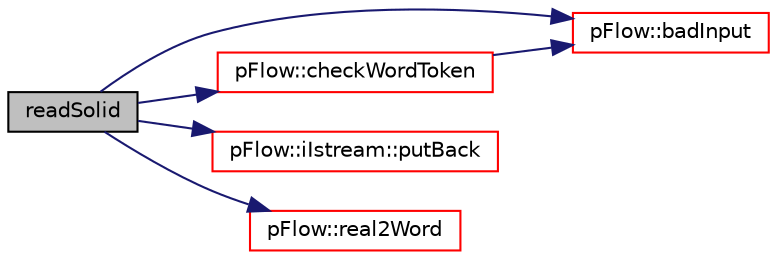 digraph "readSolid"
{
 // LATEX_PDF_SIZE
  edge [fontname="Helvetica",fontsize="10",labelfontname="Helvetica",labelfontsize="10"];
  node [fontname="Helvetica",fontsize="10",shape=record];
  rankdir="LR";
  Node1 [label="readSolid",height=0.2,width=0.4,color="black", fillcolor="grey75", style="filled", fontcolor="black",tooltip=" "];
  Node1 -> Node2 [color="midnightblue",fontsize="10",style="solid",fontname="Helvetica"];
  Node2 [label="pFlow::badInput",height=0.2,width=0.4,color="red", fillcolor="white", style="filled",URL="$namespacepFlow.html#a1da2c77e895df3330a9b2a421486be06",tooltip=" "];
  Node1 -> Node5 [color="midnightblue",fontsize="10",style="solid",fontname="Helvetica"];
  Node5 [label="pFlow::checkWordToken",height=0.2,width=0.4,color="red", fillcolor="white", style="filled",URL="$namespacepFlow.html#a742913ced514ca5a1fa1cfb6fb79e550",tooltip=" "];
  Node5 -> Node2 [color="midnightblue",fontsize="10",style="solid",fontname="Helvetica"];
  Node1 -> Node9 [color="midnightblue",fontsize="10",style="solid",fontname="Helvetica"];
  Node9 [label="pFlow::iIstream::putBack",height=0.2,width=0.4,color="red", fillcolor="white", style="filled",URL="$classpFlow_1_1iIstream.html#aeecefbf648ad32c20134e67c4fa35597",tooltip="Put back token Only a single put back is permitted."];
  Node1 -> Node12 [color="midnightblue",fontsize="10",style="solid",fontname="Helvetica"];
  Node12 [label="pFlow::real2Word",height=0.2,width=0.4,color="red", fillcolor="white", style="filled",URL="$namespacepFlow.html#ac031fc8dbe057073f2b5ae5ad986bda4",tooltip="Convert floating point variable to string with general format."];
}
